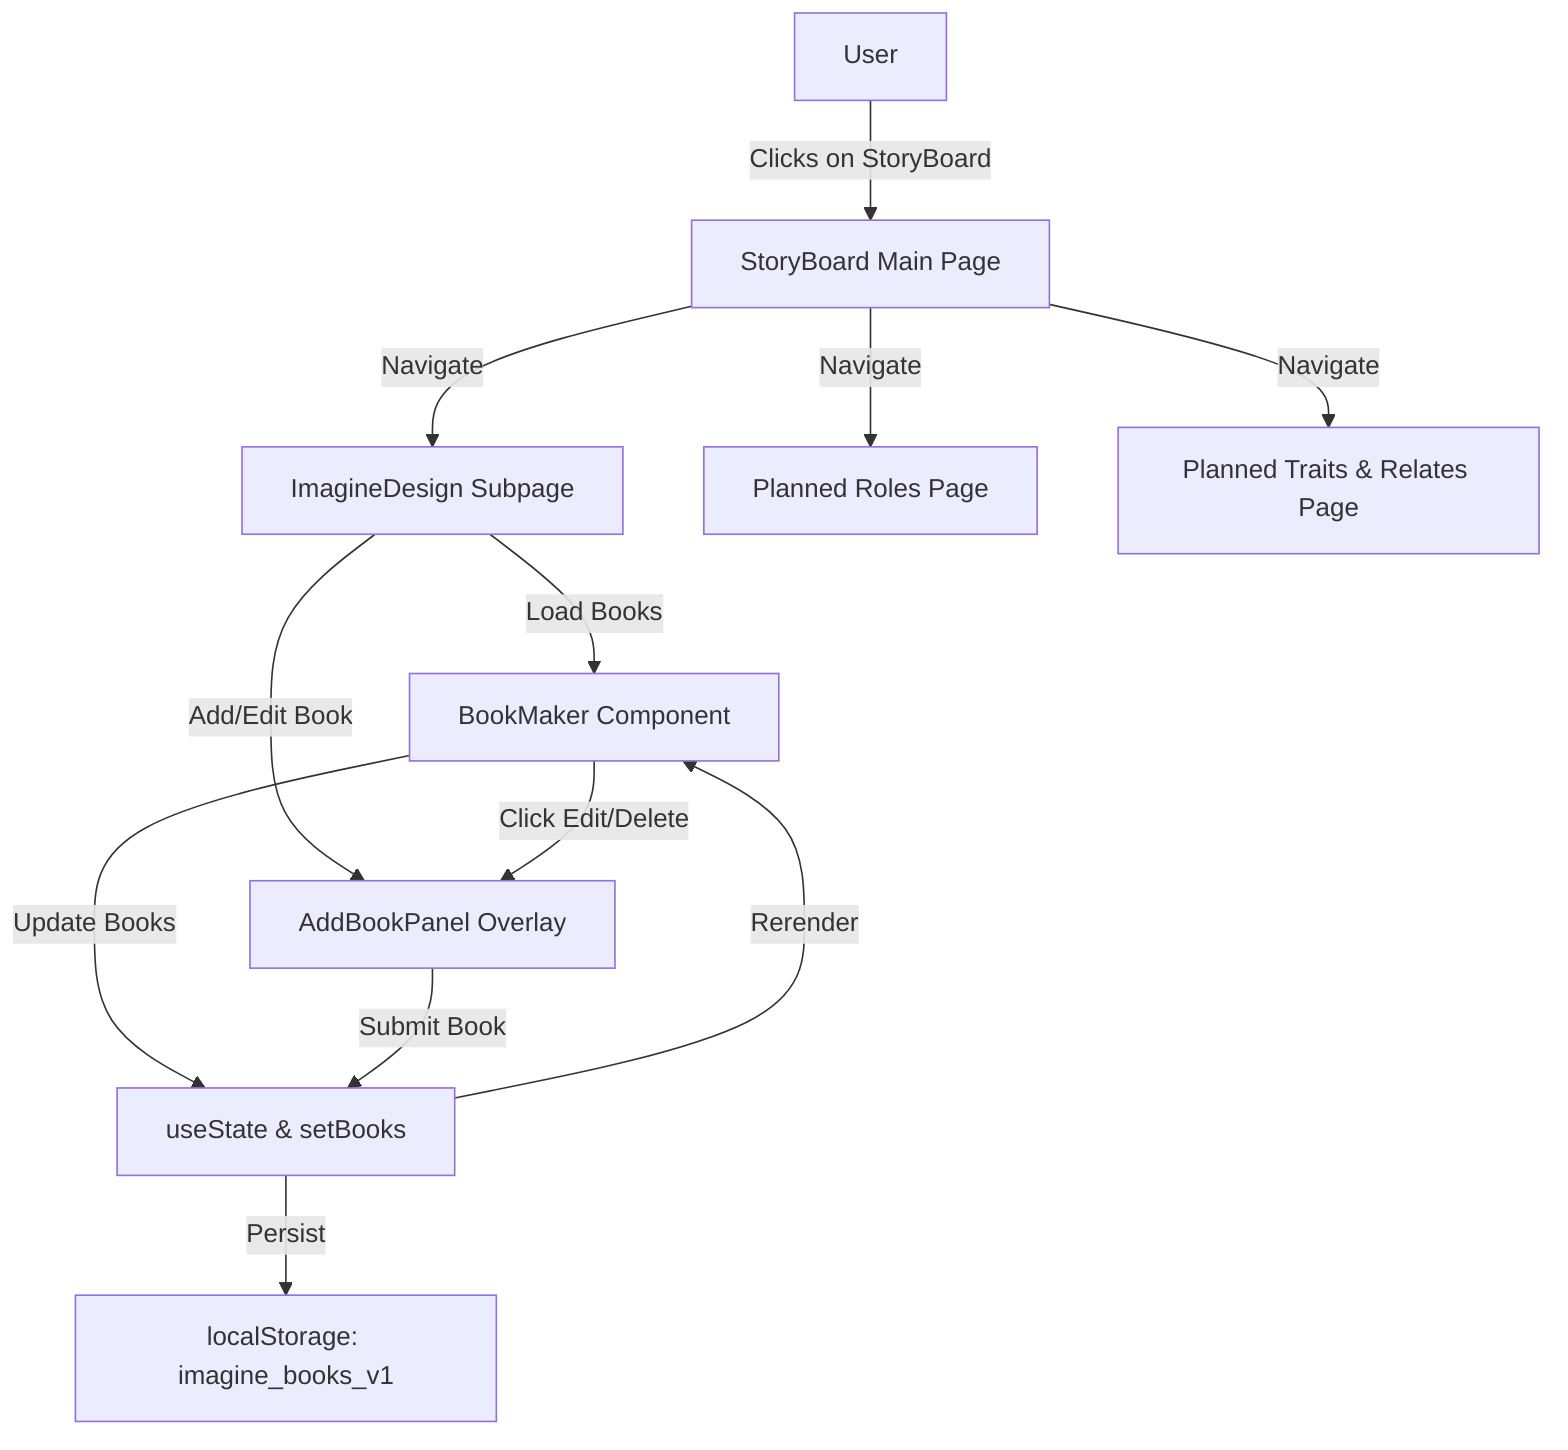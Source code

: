 graph TD
    A[User] -->|Clicks on StoryBoard| B[StoryBoard Main Page]
    B -->|Navigate| C[ImagineDesign Subpage]
    C -->|Load Books| D[BookMaker Component]
    C -->|Add/Edit Book| E[AddBookPanel Overlay]
    D -->|Update Books| F[useState & setBooks]
    E -->|Submit Book| F
    F -->|Persist| G[localStorage: imagine_books_v1]
    B -->|Navigate| H[Planned Roles Page]
    B -->|Navigate| I[Planned Traits & Relates Page]
    D -->|Click Edit/Delete| E
    F -->|Rerender| D